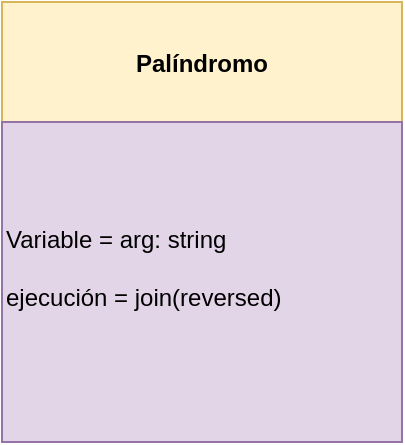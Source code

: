 <mxfile version="16.5.5" type="github" pages="2">
  <diagram id="kLKSPKlZIkCmX0y3lvpN" name="Page-1">
    <mxGraphModel dx="731" dy="410" grid="1" gridSize="10" guides="1" tooltips="1" connect="1" arrows="1" fold="1" page="1" pageScale="1" pageWidth="827" pageHeight="1169" math="0" shadow="0">
      <root>
        <mxCell id="0" />
        <mxCell id="1" parent="0" />
        <mxCell id="HMjiJGmBRKAFELN5LIVS-2" value="Palíndromo" style="swimlane;startSize=60;fillColor=#fff2cc;strokeColor=#d6b656;" vertex="1" parent="1">
          <mxGeometry x="280" y="110" width="200" height="220" as="geometry" />
        </mxCell>
        <mxCell id="HMjiJGmBRKAFELN5LIVS-3" value="Variable = arg: string&lt;br&gt;&lt;br&gt;ejecución = join(reversed)&lt;br&gt;&lt;br&gt;" style="text;html=1;strokeColor=#9673a6;fillColor=#e1d5e7;align=left;verticalAlign=middle;whiteSpace=wrap;rounded=0;" vertex="1" parent="HMjiJGmBRKAFELN5LIVS-2">
          <mxGeometry y="60" width="200" height="160" as="geometry" />
        </mxCell>
      </root>
    </mxGraphModel>
  </diagram>
  <diagram id="VrMV9tbYSopwxL8nejKD" name="Page-2">
    <mxGraphModel dx="731" dy="410" grid="1" gridSize="10" guides="1" tooltips="1" connect="1" arrows="1" fold="1" page="1" pageScale="1" pageWidth="827" pageHeight="1169" math="0" shadow="0">
      <root>
        <mxCell id="rOxQDCkXccXmc6REZy6l-0" />
        <mxCell id="rOxQDCkXccXmc6REZy6l-1" parent="rOxQDCkXccXmc6REZy6l-0" />
        <mxCell id="rOxQDCkXccXmc6REZy6l-3" value="Adress" style="swimlane;fontStyle=0;childLayout=stackLayout;horizontal=1;startSize=30;horizontalStack=0;resizeParent=1;resizeParentMax=0;resizeLast=0;collapsible=1;marginBottom=0;fillColor=#ffe6cc;strokeColor=#d79b00;" vertex="1" parent="rOxQDCkXccXmc6REZy6l-1">
          <mxGeometry x="310" y="150" width="140" height="90" as="geometry" />
        </mxCell>
        <mxCell id="rOxQDCkXccXmc6REZy6l-4" value="y" style="text;strokeColor=none;fillColor=none;align=left;verticalAlign=middle;spacingLeft=4;spacingRight=4;overflow=hidden;points=[[0,0.5],[1,0.5]];portConstraint=eastwest;rotatable=0;fontColor=#4DFFE7;" vertex="1" parent="rOxQDCkXccXmc6REZy6l-3">
          <mxGeometry y="30" width="140" height="30" as="geometry" />
        </mxCell>
        <mxCell id="rOxQDCkXccXmc6REZy6l-5" value="z" style="text;strokeColor=none;fillColor=none;align=left;verticalAlign=middle;spacingLeft=4;spacingRight=4;overflow=hidden;points=[[0,0.5],[1,0.5]];portConstraint=eastwest;rotatable=0;fontColor=#4DFFE7;" vertex="1" parent="rOxQDCkXccXmc6REZy6l-3">
          <mxGeometry y="60" width="140" height="30" as="geometry" />
        </mxCell>
      </root>
    </mxGraphModel>
  </diagram>
</mxfile>
